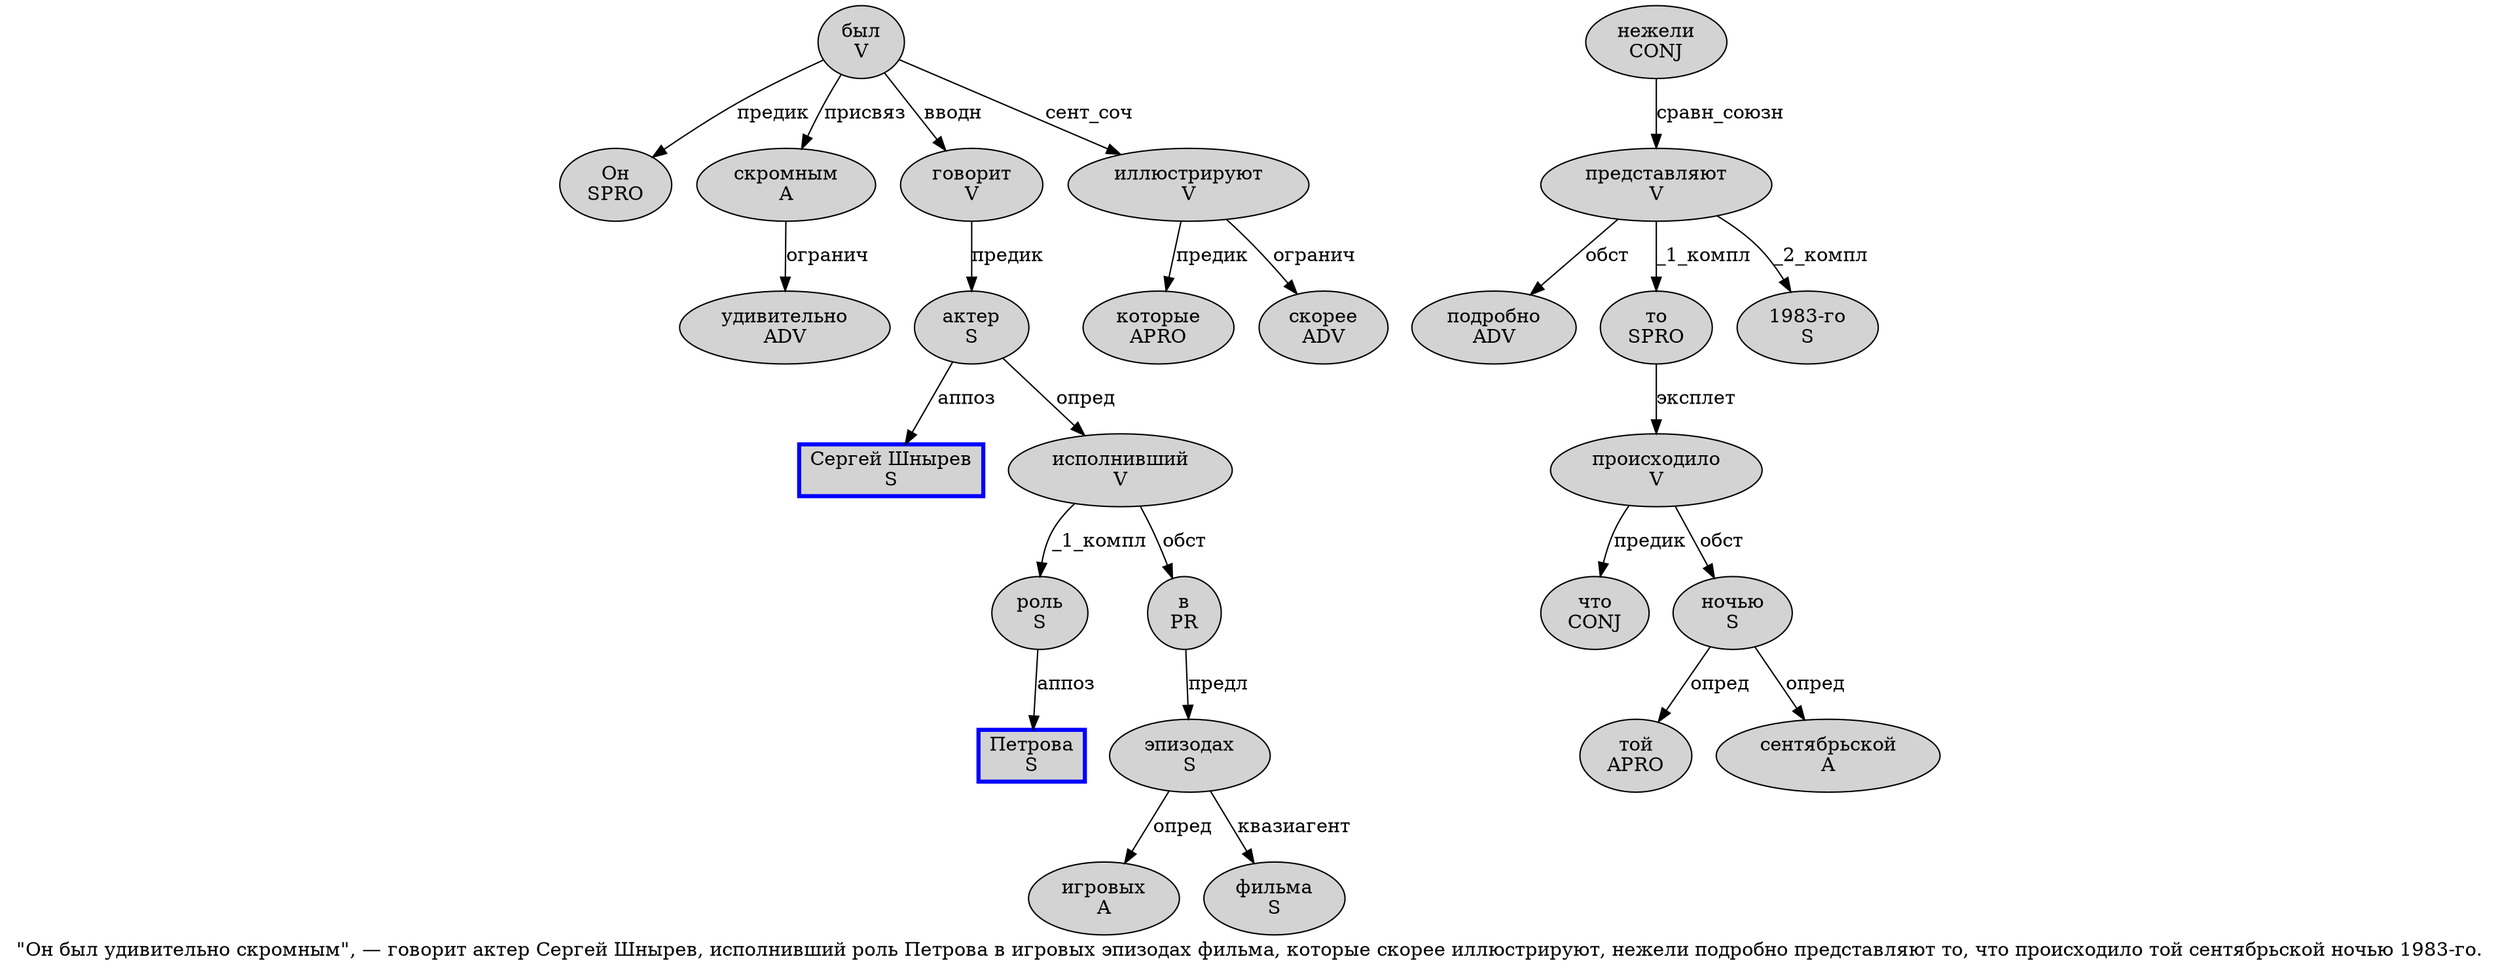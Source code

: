 digraph SENTENCE_1583 {
	graph [label="\"Он был удивительно скромным\", — говорит актер Сергей Шнырев, исполнивший роль Петрова в игровых эпизодах фильма, которые скорее иллюстрируют, нежели подробно представляют то, что происходило той сентябрьской ночью 1983-го."]
	node [style=filled]
		1 [label="Он
SPRO" color="" fillcolor=lightgray penwidth=1 shape=ellipse]
		2 [label="был
V" color="" fillcolor=lightgray penwidth=1 shape=ellipse]
		3 [label="удивительно
ADV" color="" fillcolor=lightgray penwidth=1 shape=ellipse]
		4 [label="скромным
A" color="" fillcolor=lightgray penwidth=1 shape=ellipse]
		8 [label="говорит
V" color="" fillcolor=lightgray penwidth=1 shape=ellipse]
		9 [label="актер
S" color="" fillcolor=lightgray penwidth=1 shape=ellipse]
		10 [label="Сергей Шнырев
S" color=blue fillcolor=lightgray penwidth=3 shape=box]
		12 [label="исполнивший
V" color="" fillcolor=lightgray penwidth=1 shape=ellipse]
		13 [label="роль
S" color="" fillcolor=lightgray penwidth=1 shape=ellipse]
		14 [label="Петрова
S" color=blue fillcolor=lightgray penwidth=3 shape=box]
		15 [label="в
PR" color="" fillcolor=lightgray penwidth=1 shape=ellipse]
		16 [label="игровых
A" color="" fillcolor=lightgray penwidth=1 shape=ellipse]
		17 [label="эпизодах
S" color="" fillcolor=lightgray penwidth=1 shape=ellipse]
		18 [label="фильма
S" color="" fillcolor=lightgray penwidth=1 shape=ellipse]
		20 [label="которые
APRO" color="" fillcolor=lightgray penwidth=1 shape=ellipse]
		21 [label="скорее
ADV" color="" fillcolor=lightgray penwidth=1 shape=ellipse]
		22 [label="иллюстрируют
V" color="" fillcolor=lightgray penwidth=1 shape=ellipse]
		24 [label="нежели
CONJ" color="" fillcolor=lightgray penwidth=1 shape=ellipse]
		25 [label="подробно
ADV" color="" fillcolor=lightgray penwidth=1 shape=ellipse]
		26 [label="представляют
V" color="" fillcolor=lightgray penwidth=1 shape=ellipse]
		27 [label="то
SPRO" color="" fillcolor=lightgray penwidth=1 shape=ellipse]
		29 [label="что
CONJ" color="" fillcolor=lightgray penwidth=1 shape=ellipse]
		30 [label="происходило
V" color="" fillcolor=lightgray penwidth=1 shape=ellipse]
		31 [label="той
APRO" color="" fillcolor=lightgray penwidth=1 shape=ellipse]
		32 [label="сентябрьской
A" color="" fillcolor=lightgray penwidth=1 shape=ellipse]
		33 [label="ночью
S" color="" fillcolor=lightgray penwidth=1 shape=ellipse]
		34 [label="1983-го
S" color="" fillcolor=lightgray penwidth=1 shape=ellipse]
			17 -> 16 [label="опред"]
			17 -> 18 [label="квазиагент"]
			27 -> 30 [label="эксплет"]
			15 -> 17 [label="предл"]
			9 -> 10 [label="аппоз"]
			9 -> 12 [label="опред"]
			13 -> 14 [label="аппоз"]
			22 -> 20 [label="предик"]
			22 -> 21 [label="огранич"]
			2 -> 1 [label="предик"]
			2 -> 4 [label="присвяз"]
			2 -> 8 [label="вводн"]
			2 -> 22 [label="сент_соч"]
			12 -> 13 [label="_1_компл"]
			12 -> 15 [label="обст"]
			33 -> 31 [label="опред"]
			33 -> 32 [label="опред"]
			4 -> 3 [label="огранич"]
			8 -> 9 [label="предик"]
			26 -> 25 [label="обст"]
			26 -> 27 [label="_1_компл"]
			26 -> 34 [label="_2_компл"]
			30 -> 29 [label="предик"]
			30 -> 33 [label="обст"]
			24 -> 26 [label="сравн_союзн"]
}